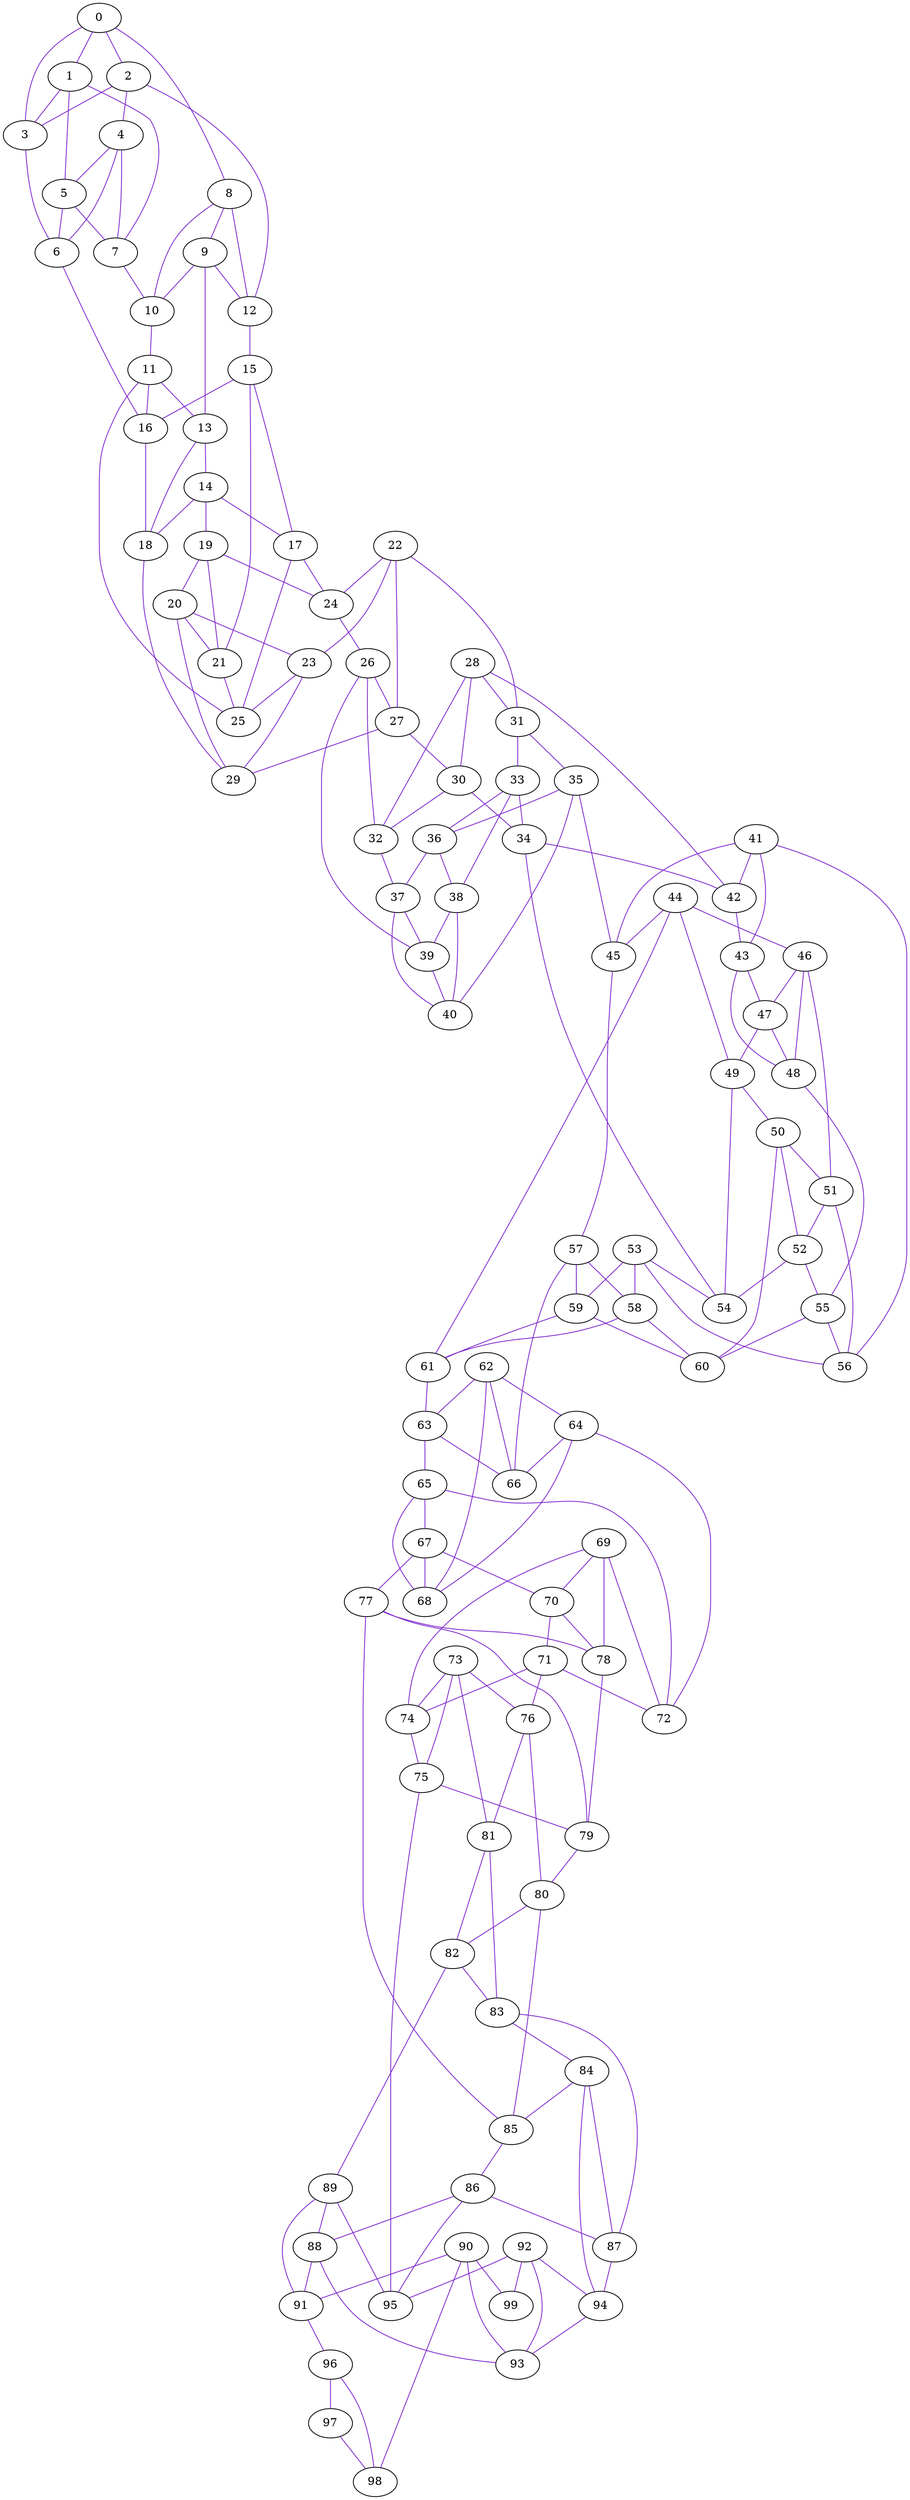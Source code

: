 digraph grafoBarabasiAlbert_n_100_d_4 {
edge [dir=none, color=purple3]
0;
1;
2;
3;
4;
5;
6;
7;
8;
9;
10;
11;
12;
13;
14;
15;
16;
17;
18;
19;
20;
21;
22;
23;
24;
25;
26;
27;
28;
29;
30;
31;
32;
33;
34;
35;
36;
37;
38;
39;
40;
41;
42;
43;
44;
45;
46;
47;
48;
49;
50;
51;
52;
53;
54;
55;
56;
57;
58;
59;
60;
61;
62;
63;
64;
65;
66;
67;
68;
69;
70;
71;
72;
73;
74;
75;
76;
77;
78;
79;
80;
81;
82;
83;
84;
85;
86;
87;
88;
89;
90;
91;
92;
93;
94;
95;
96;
97;
98;
99;
0 -> 1;
0 -> 2;
0 -> 3;
0 -> 8;
1 -> 3;
1 -> 5;
1 -> 7;
2 -> 3;
2 -> 4;
2 -> 12;
3 -> 6;
4 -> 5;
4 -> 6;
4 -> 7;
5 -> 6;
5 -> 7;
6 -> 16;
7 -> 10;
8 -> 9;
8 -> 10;
8 -> 12;
9 -> 10;
9 -> 12;
9 -> 13;
10 -> 11;
11 -> 13;
11 -> 16;
11 -> 25;
12 -> 15;
13 -> 14;
13 -> 18;
14 -> 17;
14 -> 18;
14 -> 19;
15 -> 16;
15 -> 17;
15 -> 21;
16 -> 18;
17 -> 24;
17 -> 25;
18 -> 29;
19 -> 20;
19 -> 21;
19 -> 24;
20 -> 21;
20 -> 23;
20 -> 29;
21 -> 25;
22 -> 23;
22 -> 24;
22 -> 27;
22 -> 31;
23 -> 25;
23 -> 29;
24 -> 26;
26 -> 27;
26 -> 32;
26 -> 39;
27 -> 29;
27 -> 30;
28 -> 30;
28 -> 31;
28 -> 32;
28 -> 42;
30 -> 32;
30 -> 34;
31 -> 33;
31 -> 35;
32 -> 37;
33 -> 34;
33 -> 36;
33 -> 38;
34 -> 42;
34 -> 54;
35 -> 36;
35 -> 40;
35 -> 45;
36 -> 37;
36 -> 38;
37 -> 39;
37 -> 40;
38 -> 39;
38 -> 40;
39 -> 40;
41 -> 42;
41 -> 43;
41 -> 45;
41 -> 56;
42 -> 43;
43 -> 47;
43 -> 48;
44 -> 45;
44 -> 46;
44 -> 49;
44 -> 61;
45 -> 57;
46 -> 47;
46 -> 48;
46 -> 51;
47 -> 48;
47 -> 49;
48 -> 55;
49 -> 50;
49 -> 54;
50 -> 51;
50 -> 52;
50 -> 60;
51 -> 52;
51 -> 56;
52 -> 54;
52 -> 55;
53 -> 54;
53 -> 56;
53 -> 58;
53 -> 59;
55 -> 56;
55 -> 60;
57 -> 58;
57 -> 59;
57 -> 66;
58 -> 60;
58 -> 61;
59 -> 60;
59 -> 61;
61 -> 63;
62 -> 63;
62 -> 64;
62 -> 66;
62 -> 68;
63 -> 65;
63 -> 66;
64 -> 66;
64 -> 68;
64 -> 72;
65 -> 67;
65 -> 68;
65 -> 72;
67 -> 68;
67 -> 70;
67 -> 77;
69 -> 70;
69 -> 72;
69 -> 74;
69 -> 78;
70 -> 71;
70 -> 78;
71 -> 72;
71 -> 74;
71 -> 76;
73 -> 74;
73 -> 75;
73 -> 76;
73 -> 81;
74 -> 75;
75 -> 79;
75 -> 95;
76 -> 80;
76 -> 81;
77 -> 78;
77 -> 79;
77 -> 85;
78 -> 79;
79 -> 80;
80 -> 82;
80 -> 85;
81 -> 82;
81 -> 83;
82 -> 83;
82 -> 89;
83 -> 84;
83 -> 87;
84 -> 85;
84 -> 87;
84 -> 94;
85 -> 86;
86 -> 87;
86 -> 88;
86 -> 95;
87 -> 94;
88 -> 91;
88 -> 93;
89 -> 88;
89 -> 91;
89 -> 95;
90 -> 91;
90 -> 93;
90 -> 98;
90 -> 99;
91 -> 96;
92 -> 93;
92 -> 94;
92 -> 95;
92 -> 99;
94 -> 93;
96 -> 97;
96 -> 98;
97 -> 98;
}